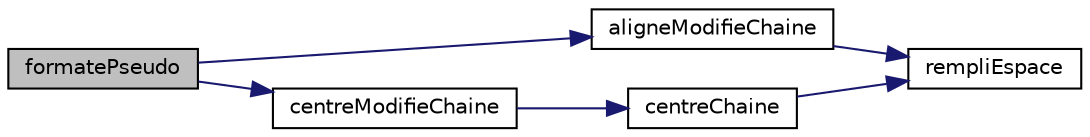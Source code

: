 digraph "formatePseudo"
{
 // LATEX_PDF_SIZE
  edge [fontname="Helvetica",fontsize="10",labelfontname="Helvetica",labelfontsize="10"];
  node [fontname="Helvetica",fontsize="10",shape=record];
  rankdir="LR";
  Node1 [label="formatePseudo",height=0.2,width=0.4,color="black", fillcolor="grey75", style="filled", fontcolor="black",tooltip="stocke dans une chaine de caractère le pseudo d'un des joueur"];
  Node1 -> Node2 [color="midnightblue",fontsize="10",style="solid"];
  Node2 [label="aligneModifieChaine",height=0.2,width=0.4,color="black", fillcolor="white", style="filled",URL="$formatage_chaine_8c.html#a416dc0656ec712c3624275a4aefb85c6",tooltip="transforme une chaine de cararactère en sa vertion aligné a gauche"];
  Node2 -> Node3 [color="midnightblue",fontsize="10",style="solid"];
  Node3 [label="rempliEspace",height=0.2,width=0.4,color="black", fillcolor="white", style="filled",URL="$formatage_chaine_8c.html#acbb12af7b4e8b15a8d366abae8fe5ca3",tooltip="rempli une chaine de caractère de nbEspace caractère espace ' '"];
  Node1 -> Node4 [color="midnightblue",fontsize="10",style="solid"];
  Node4 [label="centreModifieChaine",height=0.2,width=0.4,color="black", fillcolor="white", style="filled",URL="$formatage_chaine_8c.html#a3a016c722803925f63f13d6218d6d1de",tooltip="transforme une chaine de cararactère en sa vertion centrée"];
  Node4 -> Node5 [color="midnightblue",fontsize="10",style="solid"];
  Node5 [label="centreChaine",height=0.2,width=0.4,color="black", fillcolor="white", style="filled",URL="$formatage_chaine_8c.html#ae9b1a537c2b31ecd1400d3644bb180af",tooltip="transphorme une chaine de caractère de longeur inconue en une chaine de caratère fixé de tel sorte qu..."];
  Node5 -> Node3 [color="midnightblue",fontsize="10",style="solid"];
}

